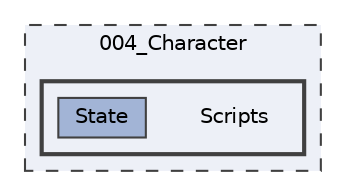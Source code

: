 digraph "004_Character/Scripts"
{
 // LATEX_PDF_SIZE
  bgcolor="transparent";
  edge [fontname=Helvetica,fontsize=10,labelfontname=Helvetica,labelfontsize=10];
  node [fontname=Helvetica,fontsize=10,shape=box,height=0.2,width=0.4];
  compound=true
  subgraph clusterdir_9db0231fa98a2194c1a027d2b5a55f8d {
    graph [ bgcolor="#edf0f7", pencolor="grey25", label="004_Character", fontname=Helvetica,fontsize=10 style="filled,dashed", URL="dir_9db0231fa98a2194c1a027d2b5a55f8d.html",tooltip=""]
  subgraph clusterdir_d2acd55a153654df65cb8cc4dae0eb89 {
    graph [ bgcolor="#edf0f7", pencolor="grey25", label="", fontname=Helvetica,fontsize=10 style="filled,bold", URL="dir_d2acd55a153654df65cb8cc4dae0eb89.html",tooltip=""]
    dir_d2acd55a153654df65cb8cc4dae0eb89 [shape=plaintext, label="Scripts"];
  dir_4c67cd7773983af074da0835fad551e5 [label="State", fillcolor="#a2b4d6", color="grey25", style="filled", URL="dir_4c67cd7773983af074da0835fad551e5.html",tooltip=""];
  }
  }
}
